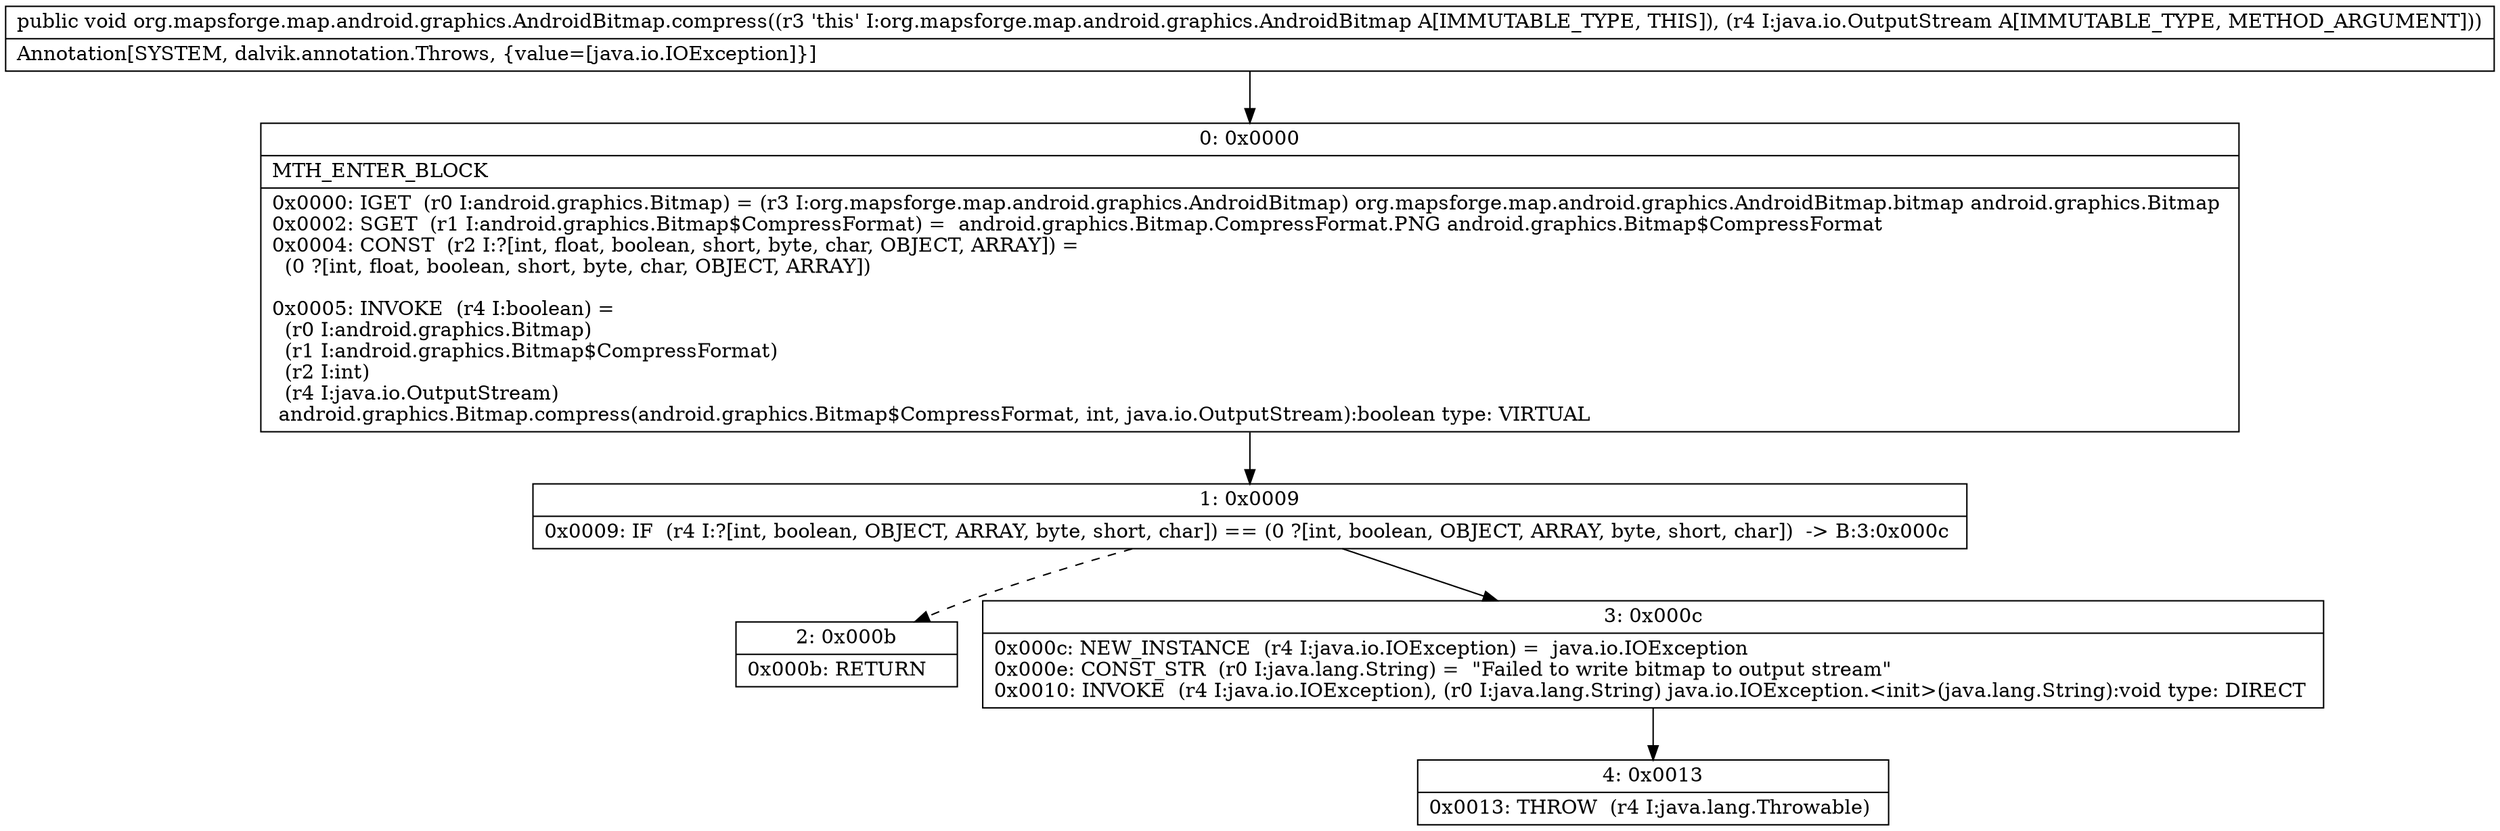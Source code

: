 digraph "CFG fororg.mapsforge.map.android.graphics.AndroidBitmap.compress(Ljava\/io\/OutputStream;)V" {
Node_0 [shape=record,label="{0\:\ 0x0000|MTH_ENTER_BLOCK\l|0x0000: IGET  (r0 I:android.graphics.Bitmap) = (r3 I:org.mapsforge.map.android.graphics.AndroidBitmap) org.mapsforge.map.android.graphics.AndroidBitmap.bitmap android.graphics.Bitmap \l0x0002: SGET  (r1 I:android.graphics.Bitmap$CompressFormat) =  android.graphics.Bitmap.CompressFormat.PNG android.graphics.Bitmap$CompressFormat \l0x0004: CONST  (r2 I:?[int, float, boolean, short, byte, char, OBJECT, ARRAY]) = \l  (0 ?[int, float, boolean, short, byte, char, OBJECT, ARRAY])\l \l0x0005: INVOKE  (r4 I:boolean) = \l  (r0 I:android.graphics.Bitmap)\l  (r1 I:android.graphics.Bitmap$CompressFormat)\l  (r2 I:int)\l  (r4 I:java.io.OutputStream)\l android.graphics.Bitmap.compress(android.graphics.Bitmap$CompressFormat, int, java.io.OutputStream):boolean type: VIRTUAL \l}"];
Node_1 [shape=record,label="{1\:\ 0x0009|0x0009: IF  (r4 I:?[int, boolean, OBJECT, ARRAY, byte, short, char]) == (0 ?[int, boolean, OBJECT, ARRAY, byte, short, char])  \-\> B:3:0x000c \l}"];
Node_2 [shape=record,label="{2\:\ 0x000b|0x000b: RETURN   \l}"];
Node_3 [shape=record,label="{3\:\ 0x000c|0x000c: NEW_INSTANCE  (r4 I:java.io.IOException) =  java.io.IOException \l0x000e: CONST_STR  (r0 I:java.lang.String) =  \"Failed to write bitmap to output stream\" \l0x0010: INVOKE  (r4 I:java.io.IOException), (r0 I:java.lang.String) java.io.IOException.\<init\>(java.lang.String):void type: DIRECT \l}"];
Node_4 [shape=record,label="{4\:\ 0x0013|0x0013: THROW  (r4 I:java.lang.Throwable) \l}"];
MethodNode[shape=record,label="{public void org.mapsforge.map.android.graphics.AndroidBitmap.compress((r3 'this' I:org.mapsforge.map.android.graphics.AndroidBitmap A[IMMUTABLE_TYPE, THIS]), (r4 I:java.io.OutputStream A[IMMUTABLE_TYPE, METHOD_ARGUMENT]))  | Annotation[SYSTEM, dalvik.annotation.Throws, \{value=[java.io.IOException]\}]\l}"];
MethodNode -> Node_0;
Node_0 -> Node_1;
Node_1 -> Node_2[style=dashed];
Node_1 -> Node_3;
Node_3 -> Node_4;
}

